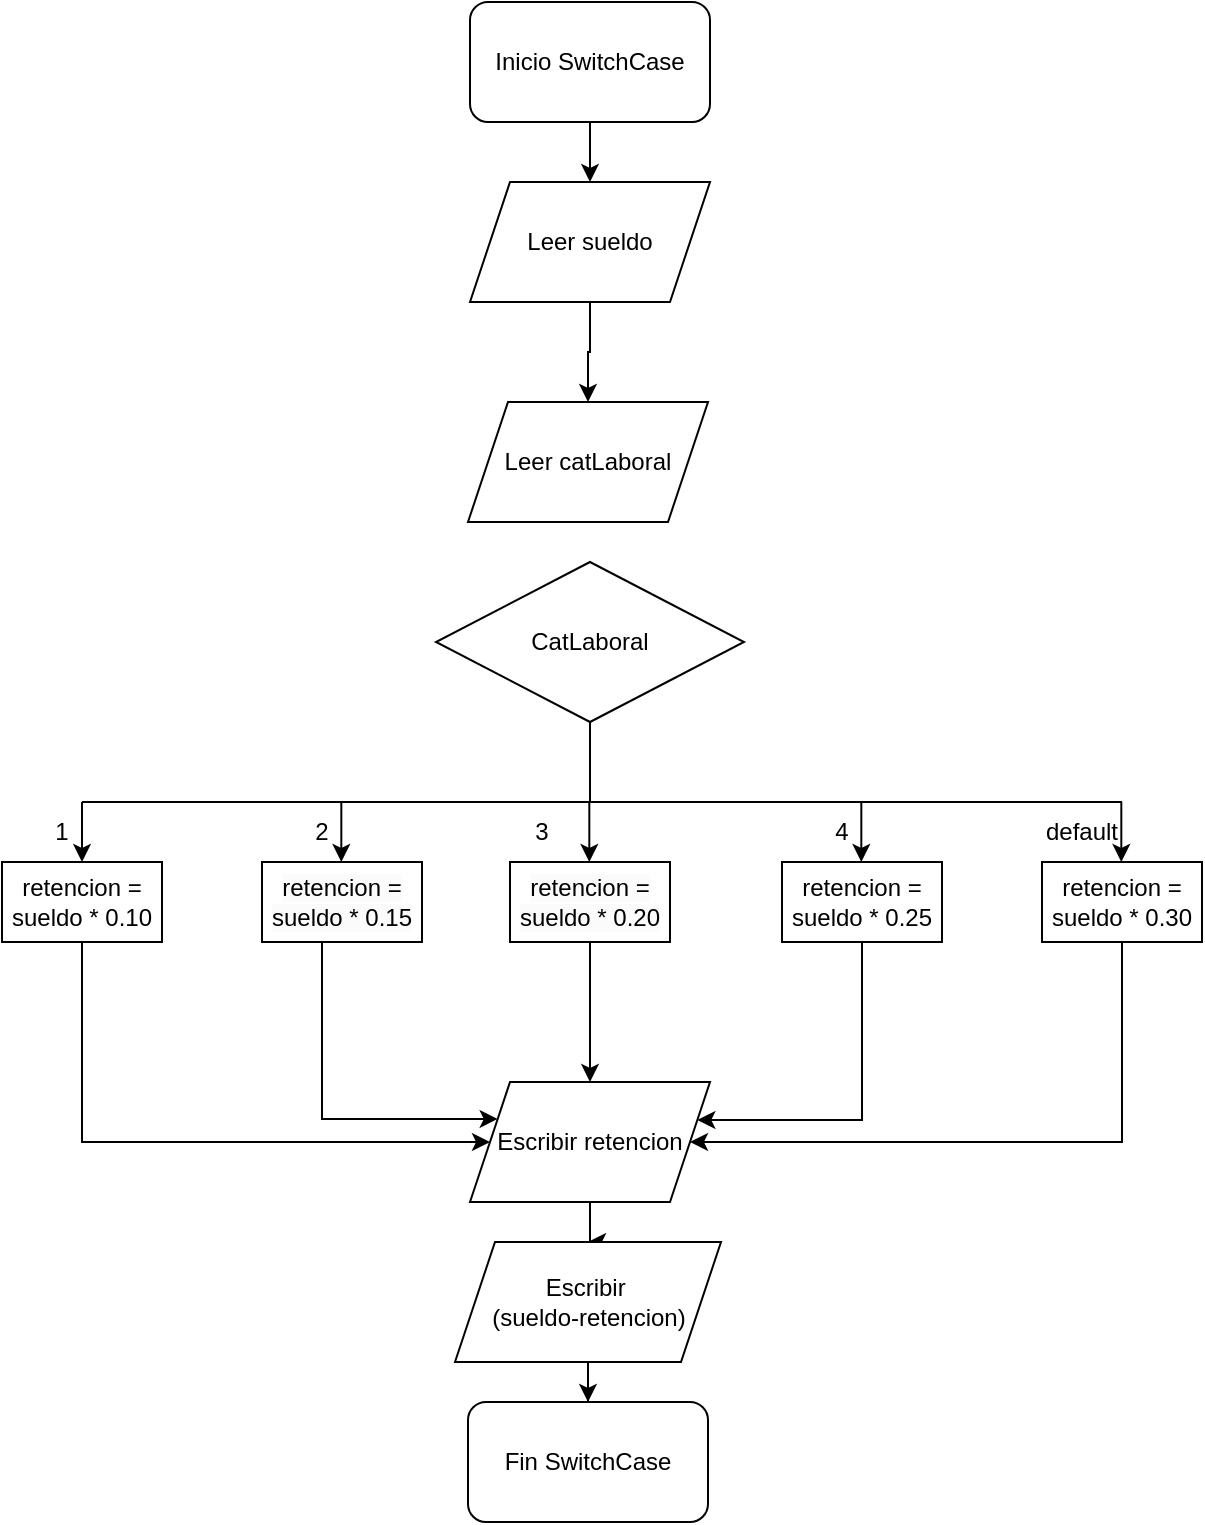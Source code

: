 <mxfile version="21.7.5" type="device">
  <diagram name="Página-1" id="gyrvyEKYtlpRR8jCrh3p">
    <mxGraphModel dx="1668" dy="965" grid="1" gridSize="10" guides="1" tooltips="1" connect="1" arrows="1" fold="1" page="1" pageScale="1" pageWidth="827" pageHeight="1169" math="0" shadow="0">
      <root>
        <mxCell id="0" />
        <mxCell id="1" parent="0" />
        <mxCell id="TLXHKHgxKXKyUfO0tKfH-20" style="edgeStyle=orthogonalEdgeStyle;rounded=0;orthogonalLoop=1;jettySize=auto;html=1;entryX=0.5;entryY=0;entryDx=0;entryDy=0;" edge="1" parent="1" source="TLXHKHgxKXKyUfO0tKfH-1" target="TLXHKHgxKXKyUfO0tKfH-3">
          <mxGeometry relative="1" as="geometry" />
        </mxCell>
        <mxCell id="TLXHKHgxKXKyUfO0tKfH-1" value="Inicio SwitchCase" style="rounded=1;whiteSpace=wrap;html=1;" vertex="1" parent="1">
          <mxGeometry x="354" y="40" width="120" height="60" as="geometry" />
        </mxCell>
        <mxCell id="TLXHKHgxKXKyUfO0tKfH-27" style="edgeStyle=orthogonalEdgeStyle;rounded=0;orthogonalLoop=1;jettySize=auto;html=1;entryX=0.5;entryY=0;entryDx=0;entryDy=0;" edge="1" parent="1" source="TLXHKHgxKXKyUfO0tKfH-3" target="TLXHKHgxKXKyUfO0tKfH-26">
          <mxGeometry relative="1" as="geometry" />
        </mxCell>
        <mxCell id="TLXHKHgxKXKyUfO0tKfH-3" value="Leer sueldo" style="shape=parallelogram;perimeter=parallelogramPerimeter;whiteSpace=wrap;html=1;fixedSize=1;" vertex="1" parent="1">
          <mxGeometry x="354" y="130" width="120" height="60" as="geometry" />
        </mxCell>
        <mxCell id="TLXHKHgxKXKyUfO0tKfH-4" value="CatLaboral" style="rhombus;whiteSpace=wrap;html=1;" vertex="1" parent="1">
          <mxGeometry x="337" y="320" width="154" height="80" as="geometry" />
        </mxCell>
        <mxCell id="TLXHKHgxKXKyUfO0tKfH-5" value="" style="endArrow=none;html=1;rounded=0;entryX=0.5;entryY=1;entryDx=0;entryDy=0;" edge="1" parent="1" target="TLXHKHgxKXKyUfO0tKfH-4">
          <mxGeometry width="50" height="50" relative="1" as="geometry">
            <mxPoint x="414" y="440" as="sourcePoint" />
            <mxPoint x="440" y="470" as="targetPoint" />
          </mxGeometry>
        </mxCell>
        <mxCell id="TLXHKHgxKXKyUfO0tKfH-32" style="edgeStyle=orthogonalEdgeStyle;rounded=0;orthogonalLoop=1;jettySize=auto;html=1;entryX=0;entryY=0.5;entryDx=0;entryDy=0;" edge="1" parent="1" source="TLXHKHgxKXKyUfO0tKfH-6" target="TLXHKHgxKXKyUfO0tKfH-30">
          <mxGeometry relative="1" as="geometry">
            <Array as="points">
              <mxPoint x="160" y="610" />
            </Array>
          </mxGeometry>
        </mxCell>
        <mxCell id="TLXHKHgxKXKyUfO0tKfH-6" value="retencion = sueldo * 0.10" style="rounded=0;whiteSpace=wrap;html=1;" vertex="1" parent="1">
          <mxGeometry x="120" y="470" width="80" height="40" as="geometry" />
        </mxCell>
        <mxCell id="TLXHKHgxKXKyUfO0tKfH-34" style="edgeStyle=orthogonalEdgeStyle;rounded=0;orthogonalLoop=1;jettySize=auto;html=1;entryX=0.5;entryY=0;entryDx=0;entryDy=0;" edge="1" parent="1" source="TLXHKHgxKXKyUfO0tKfH-7" target="TLXHKHgxKXKyUfO0tKfH-30">
          <mxGeometry relative="1" as="geometry" />
        </mxCell>
        <mxCell id="TLXHKHgxKXKyUfO0tKfH-7" value="&lt;span style=&quot;color: rgb(0, 0, 0); font-family: Helvetica; font-size: 12px; font-style: normal; font-variant-ligatures: normal; font-variant-caps: normal; font-weight: 400; letter-spacing: normal; orphans: 2; text-align: center; text-indent: 0px; text-transform: none; widows: 2; word-spacing: 0px; -webkit-text-stroke-width: 0px; background-color: rgb(251, 251, 251); text-decoration-thickness: initial; text-decoration-style: initial; text-decoration-color: initial; float: none; display: inline !important;&quot;&gt;retencion = sueldo * 0.20&lt;/span&gt;" style="rounded=0;whiteSpace=wrap;html=1;" vertex="1" parent="1">
          <mxGeometry x="374" y="470" width="80" height="40" as="geometry" />
        </mxCell>
        <mxCell id="TLXHKHgxKXKyUfO0tKfH-33" style="edgeStyle=orthogonalEdgeStyle;rounded=0;orthogonalLoop=1;jettySize=auto;html=1;entryX=0;entryY=0.25;entryDx=0;entryDy=0;" edge="1" parent="1" source="TLXHKHgxKXKyUfO0tKfH-8" target="TLXHKHgxKXKyUfO0tKfH-30">
          <mxGeometry relative="1" as="geometry">
            <Array as="points">
              <mxPoint x="280" y="598" />
            </Array>
          </mxGeometry>
        </mxCell>
        <mxCell id="TLXHKHgxKXKyUfO0tKfH-8" value="&lt;span style=&quot;color: rgb(0, 0, 0); font-family: Helvetica; font-size: 12px; font-style: normal; font-variant-ligatures: normal; font-variant-caps: normal; font-weight: 400; letter-spacing: normal; orphans: 2; text-align: center; text-indent: 0px; text-transform: none; widows: 2; word-spacing: 0px; -webkit-text-stroke-width: 0px; background-color: rgb(251, 251, 251); text-decoration-thickness: initial; text-decoration-style: initial; text-decoration-color: initial; float: none; display: inline !important;&quot;&gt;retencion = sueldo * 0.15&lt;/span&gt;" style="rounded=0;whiteSpace=wrap;html=1;" vertex="1" parent="1">
          <mxGeometry x="250" y="470" width="80" height="40" as="geometry" />
        </mxCell>
        <mxCell id="TLXHKHgxKXKyUfO0tKfH-37" style="edgeStyle=orthogonalEdgeStyle;rounded=0;orthogonalLoop=1;jettySize=auto;html=1;" edge="1" parent="1" source="TLXHKHgxKXKyUfO0tKfH-9" target="TLXHKHgxKXKyUfO0tKfH-30">
          <mxGeometry relative="1" as="geometry">
            <Array as="points">
              <mxPoint x="550" y="599" />
            </Array>
          </mxGeometry>
        </mxCell>
        <mxCell id="TLXHKHgxKXKyUfO0tKfH-9" value="retencion = sueldo * 0.25" style="rounded=0;whiteSpace=wrap;html=1;" vertex="1" parent="1">
          <mxGeometry x="510" y="470" width="80" height="40" as="geometry" />
        </mxCell>
        <mxCell id="TLXHKHgxKXKyUfO0tKfH-36" style="edgeStyle=orthogonalEdgeStyle;rounded=0;orthogonalLoop=1;jettySize=auto;html=1;entryX=1;entryY=0.5;entryDx=0;entryDy=0;" edge="1" parent="1" source="TLXHKHgxKXKyUfO0tKfH-10" target="TLXHKHgxKXKyUfO0tKfH-30">
          <mxGeometry relative="1" as="geometry">
            <Array as="points">
              <mxPoint x="680" y="610" />
            </Array>
          </mxGeometry>
        </mxCell>
        <mxCell id="TLXHKHgxKXKyUfO0tKfH-10" value="retencion = sueldo * 0.30" style="rounded=0;whiteSpace=wrap;html=1;" vertex="1" parent="1">
          <mxGeometry x="640" y="470" width="80" height="40" as="geometry" />
        </mxCell>
        <mxCell id="TLXHKHgxKXKyUfO0tKfH-12" value="" style="endArrow=none;html=1;rounded=0;" edge="1" parent="1">
          <mxGeometry width="50" height="50" relative="1" as="geometry">
            <mxPoint x="160" y="440" as="sourcePoint" />
            <mxPoint x="680" y="440" as="targetPoint" />
          </mxGeometry>
        </mxCell>
        <mxCell id="TLXHKHgxKXKyUfO0tKfH-14" value="" style="endArrow=classic;html=1;rounded=0;entryX=0.5;entryY=0;entryDx=0;entryDy=0;" edge="1" parent="1" target="TLXHKHgxKXKyUfO0tKfH-6">
          <mxGeometry width="50" height="50" relative="1" as="geometry">
            <mxPoint x="160" y="440" as="sourcePoint" />
            <mxPoint x="500" y="420" as="targetPoint" />
          </mxGeometry>
        </mxCell>
        <mxCell id="TLXHKHgxKXKyUfO0tKfH-15" value="" style="endArrow=classic;html=1;rounded=0;entryX=0.5;entryY=0;entryDx=0;entryDy=0;" edge="1" parent="1">
          <mxGeometry width="50" height="50" relative="1" as="geometry">
            <mxPoint x="289.66" y="440" as="sourcePoint" />
            <mxPoint x="289.66" y="470" as="targetPoint" />
          </mxGeometry>
        </mxCell>
        <mxCell id="TLXHKHgxKXKyUfO0tKfH-16" value="" style="endArrow=classic;html=1;rounded=0;entryX=0.5;entryY=0;entryDx=0;entryDy=0;" edge="1" parent="1">
          <mxGeometry width="50" height="50" relative="1" as="geometry">
            <mxPoint x="413.66" y="440" as="sourcePoint" />
            <mxPoint x="413.66" y="470" as="targetPoint" />
          </mxGeometry>
        </mxCell>
        <mxCell id="TLXHKHgxKXKyUfO0tKfH-17" value="" style="endArrow=classic;html=1;rounded=0;entryX=0.5;entryY=0;entryDx=0;entryDy=0;" edge="1" parent="1">
          <mxGeometry width="50" height="50" relative="1" as="geometry">
            <mxPoint x="549.66" y="440" as="sourcePoint" />
            <mxPoint x="549.66" y="470" as="targetPoint" />
          </mxGeometry>
        </mxCell>
        <mxCell id="TLXHKHgxKXKyUfO0tKfH-18" value="" style="endArrow=classic;html=1;rounded=0;entryX=0.5;entryY=0;entryDx=0;entryDy=0;" edge="1" parent="1">
          <mxGeometry width="50" height="50" relative="1" as="geometry">
            <mxPoint x="679.66" y="440" as="sourcePoint" />
            <mxPoint x="679.66" y="470" as="targetPoint" />
          </mxGeometry>
        </mxCell>
        <mxCell id="TLXHKHgxKXKyUfO0tKfH-21" value="1" style="text;html=1;strokeColor=none;fillColor=none;align=center;verticalAlign=middle;whiteSpace=wrap;rounded=0;" vertex="1" parent="1">
          <mxGeometry x="120" y="440" width="60" height="30" as="geometry" />
        </mxCell>
        <mxCell id="TLXHKHgxKXKyUfO0tKfH-22" value="2" style="text;html=1;strokeColor=none;fillColor=none;align=center;verticalAlign=middle;whiteSpace=wrap;rounded=0;" vertex="1" parent="1">
          <mxGeometry x="250" y="440" width="60" height="30" as="geometry" />
        </mxCell>
        <mxCell id="TLXHKHgxKXKyUfO0tKfH-23" value="3" style="text;html=1;strokeColor=none;fillColor=none;align=center;verticalAlign=middle;whiteSpace=wrap;rounded=0;" vertex="1" parent="1">
          <mxGeometry x="360" y="440" width="60" height="30" as="geometry" />
        </mxCell>
        <mxCell id="TLXHKHgxKXKyUfO0tKfH-24" value="4" style="text;html=1;strokeColor=none;fillColor=none;align=center;verticalAlign=middle;whiteSpace=wrap;rounded=0;" vertex="1" parent="1">
          <mxGeometry x="510" y="440" width="60" height="30" as="geometry" />
        </mxCell>
        <mxCell id="TLXHKHgxKXKyUfO0tKfH-25" value="default" style="text;html=1;strokeColor=none;fillColor=none;align=center;verticalAlign=middle;whiteSpace=wrap;rounded=0;" vertex="1" parent="1">
          <mxGeometry x="630" y="440" width="60" height="30" as="geometry" />
        </mxCell>
        <mxCell id="TLXHKHgxKXKyUfO0tKfH-26" value="Leer catLaboral" style="shape=parallelogram;perimeter=parallelogramPerimeter;whiteSpace=wrap;html=1;fixedSize=1;" vertex="1" parent="1">
          <mxGeometry x="353" y="240" width="120" height="60" as="geometry" />
        </mxCell>
        <mxCell id="TLXHKHgxKXKyUfO0tKfH-29" value="Fin SwitchCase" style="rounded=1;whiteSpace=wrap;html=1;" vertex="1" parent="1">
          <mxGeometry x="353" y="740" width="120" height="60" as="geometry" />
        </mxCell>
        <mxCell id="TLXHKHgxKXKyUfO0tKfH-39" style="edgeStyle=orthogonalEdgeStyle;rounded=0;orthogonalLoop=1;jettySize=auto;html=1;entryX=0.5;entryY=0;entryDx=0;entryDy=0;" edge="1" parent="1" source="TLXHKHgxKXKyUfO0tKfH-30" target="TLXHKHgxKXKyUfO0tKfH-31">
          <mxGeometry relative="1" as="geometry" />
        </mxCell>
        <mxCell id="TLXHKHgxKXKyUfO0tKfH-30" value="Escribir retencion" style="shape=parallelogram;perimeter=parallelogramPerimeter;whiteSpace=wrap;html=1;fixedSize=1;" vertex="1" parent="1">
          <mxGeometry x="354" y="580" width="120" height="60" as="geometry" />
        </mxCell>
        <mxCell id="TLXHKHgxKXKyUfO0tKfH-40" style="edgeStyle=orthogonalEdgeStyle;rounded=0;orthogonalLoop=1;jettySize=auto;html=1;entryX=0.5;entryY=0;entryDx=0;entryDy=0;" edge="1" parent="1" source="TLXHKHgxKXKyUfO0tKfH-31" target="TLXHKHgxKXKyUfO0tKfH-29">
          <mxGeometry relative="1" as="geometry" />
        </mxCell>
        <mxCell id="TLXHKHgxKXKyUfO0tKfH-31" value="Escribir&amp;nbsp;&lt;br&gt;(sueldo-retencion)" style="shape=parallelogram;perimeter=parallelogramPerimeter;whiteSpace=wrap;html=1;fixedSize=1;" vertex="1" parent="1">
          <mxGeometry x="346.5" y="660" width="133" height="60" as="geometry" />
        </mxCell>
      </root>
    </mxGraphModel>
  </diagram>
</mxfile>
